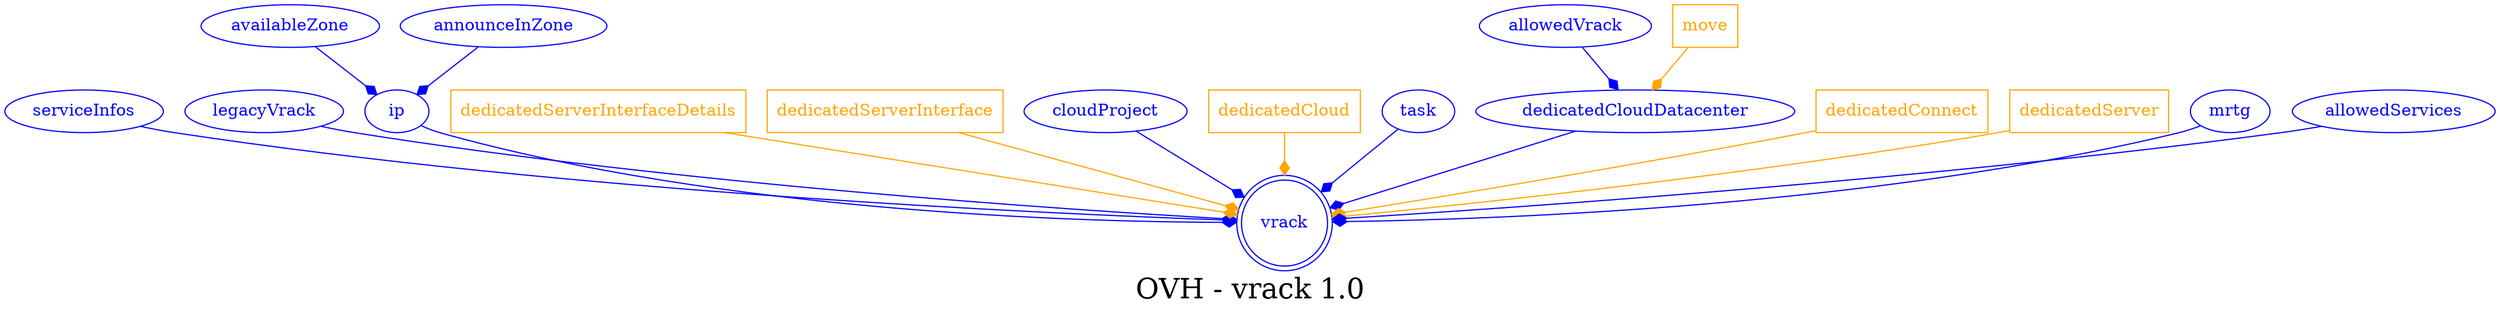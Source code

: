 digraph LexiconGraph {
graph[label="OVH - vrack 1.0", fontsize=24]
splines=true
"vrack" [color=blue, fontcolor=blue, shape=doublecircle]
"serviceInfos" -> "vrack" [color=blue, fontcolor=blue, arrowhead=diamond, arrowtail=none]
"serviceInfos" [color=blue, fontcolor=blue, shape=ellipse]
"legacyVrack" -> "vrack" [color=blue, fontcolor=blue, arrowhead=diamond, arrowtail=none]
"legacyVrack" [color=blue, fontcolor=blue, shape=ellipse]
"ip" -> "vrack" [color=blue, fontcolor=blue, arrowhead=diamond, arrowtail=none]
"ip" [color=blue, fontcolor=blue, shape=ellipse]
"availableZone" -> "ip" [color=blue, fontcolor=blue, arrowhead=diamond, arrowtail=none]
"availableZone" [color=blue, fontcolor=blue, shape=ellipse]
"announceInZone" -> "ip" [color=blue, fontcolor=blue, arrowhead=diamond, arrowtail=none]
"announceInZone" [color=blue, fontcolor=blue, shape=ellipse]
"dedicatedServerInterfaceDetails" [color=orange, fontcolor=orange, shape=box]
"dedicatedServerInterfaceDetails" -> "vrack" [color=orange, fontcolor=orange, arrowhead=diamond, arrowtail=none]
"dedicatedServerInterface" [color=orange, fontcolor=orange, shape=box]
"dedicatedServerInterface" -> "vrack" [color=orange, fontcolor=orange, arrowhead=diamond, arrowtail=none]
"cloudProject" -> "vrack" [color=blue, fontcolor=blue, arrowhead=diamond, arrowtail=none]
"cloudProject" [color=blue, fontcolor=blue, shape=ellipse]
"dedicatedCloud" [color=orange, fontcolor=orange, shape=box]
"dedicatedCloud" -> "vrack" [color=orange, fontcolor=orange, arrowhead=diamond, arrowtail=none]
"task" -> "vrack" [color=blue, fontcolor=blue, arrowhead=diamond, arrowtail=none]
"task" [color=blue, fontcolor=blue, shape=ellipse]
"dedicatedCloudDatacenter" -> "vrack" [color=blue, fontcolor=blue, arrowhead=diamond, arrowtail=none]
"dedicatedCloudDatacenter" [color=blue, fontcolor=blue, shape=ellipse]
"allowedVrack" -> "dedicatedCloudDatacenter" [color=blue, fontcolor=blue, arrowhead=diamond, arrowtail=none]
"allowedVrack" [color=blue, fontcolor=blue, shape=ellipse]
"move" [color=orange, fontcolor=orange, shape=box]
"move" -> "dedicatedCloudDatacenter" [color=orange, fontcolor=orange, arrowhead=diamond, arrowtail=none]
"dedicatedConnect" [color=orange, fontcolor=orange, shape=box]
"dedicatedConnect" -> "vrack" [color=orange, fontcolor=orange, arrowhead=diamond, arrowtail=none]
"dedicatedServer" [color=orange, fontcolor=orange, shape=box]
"dedicatedServer" -> "vrack" [color=orange, fontcolor=orange, arrowhead=diamond, arrowtail=none]
"mrtg" -> "vrack" [color=blue, fontcolor=blue, arrowhead=diamond, arrowtail=none]
"mrtg" [color=blue, fontcolor=blue, shape=ellipse]
"allowedServices" -> "vrack" [color=blue, fontcolor=blue, arrowhead=diamond, arrowtail=none]
"allowedServices" [color=blue, fontcolor=blue, shape=ellipse]
}
